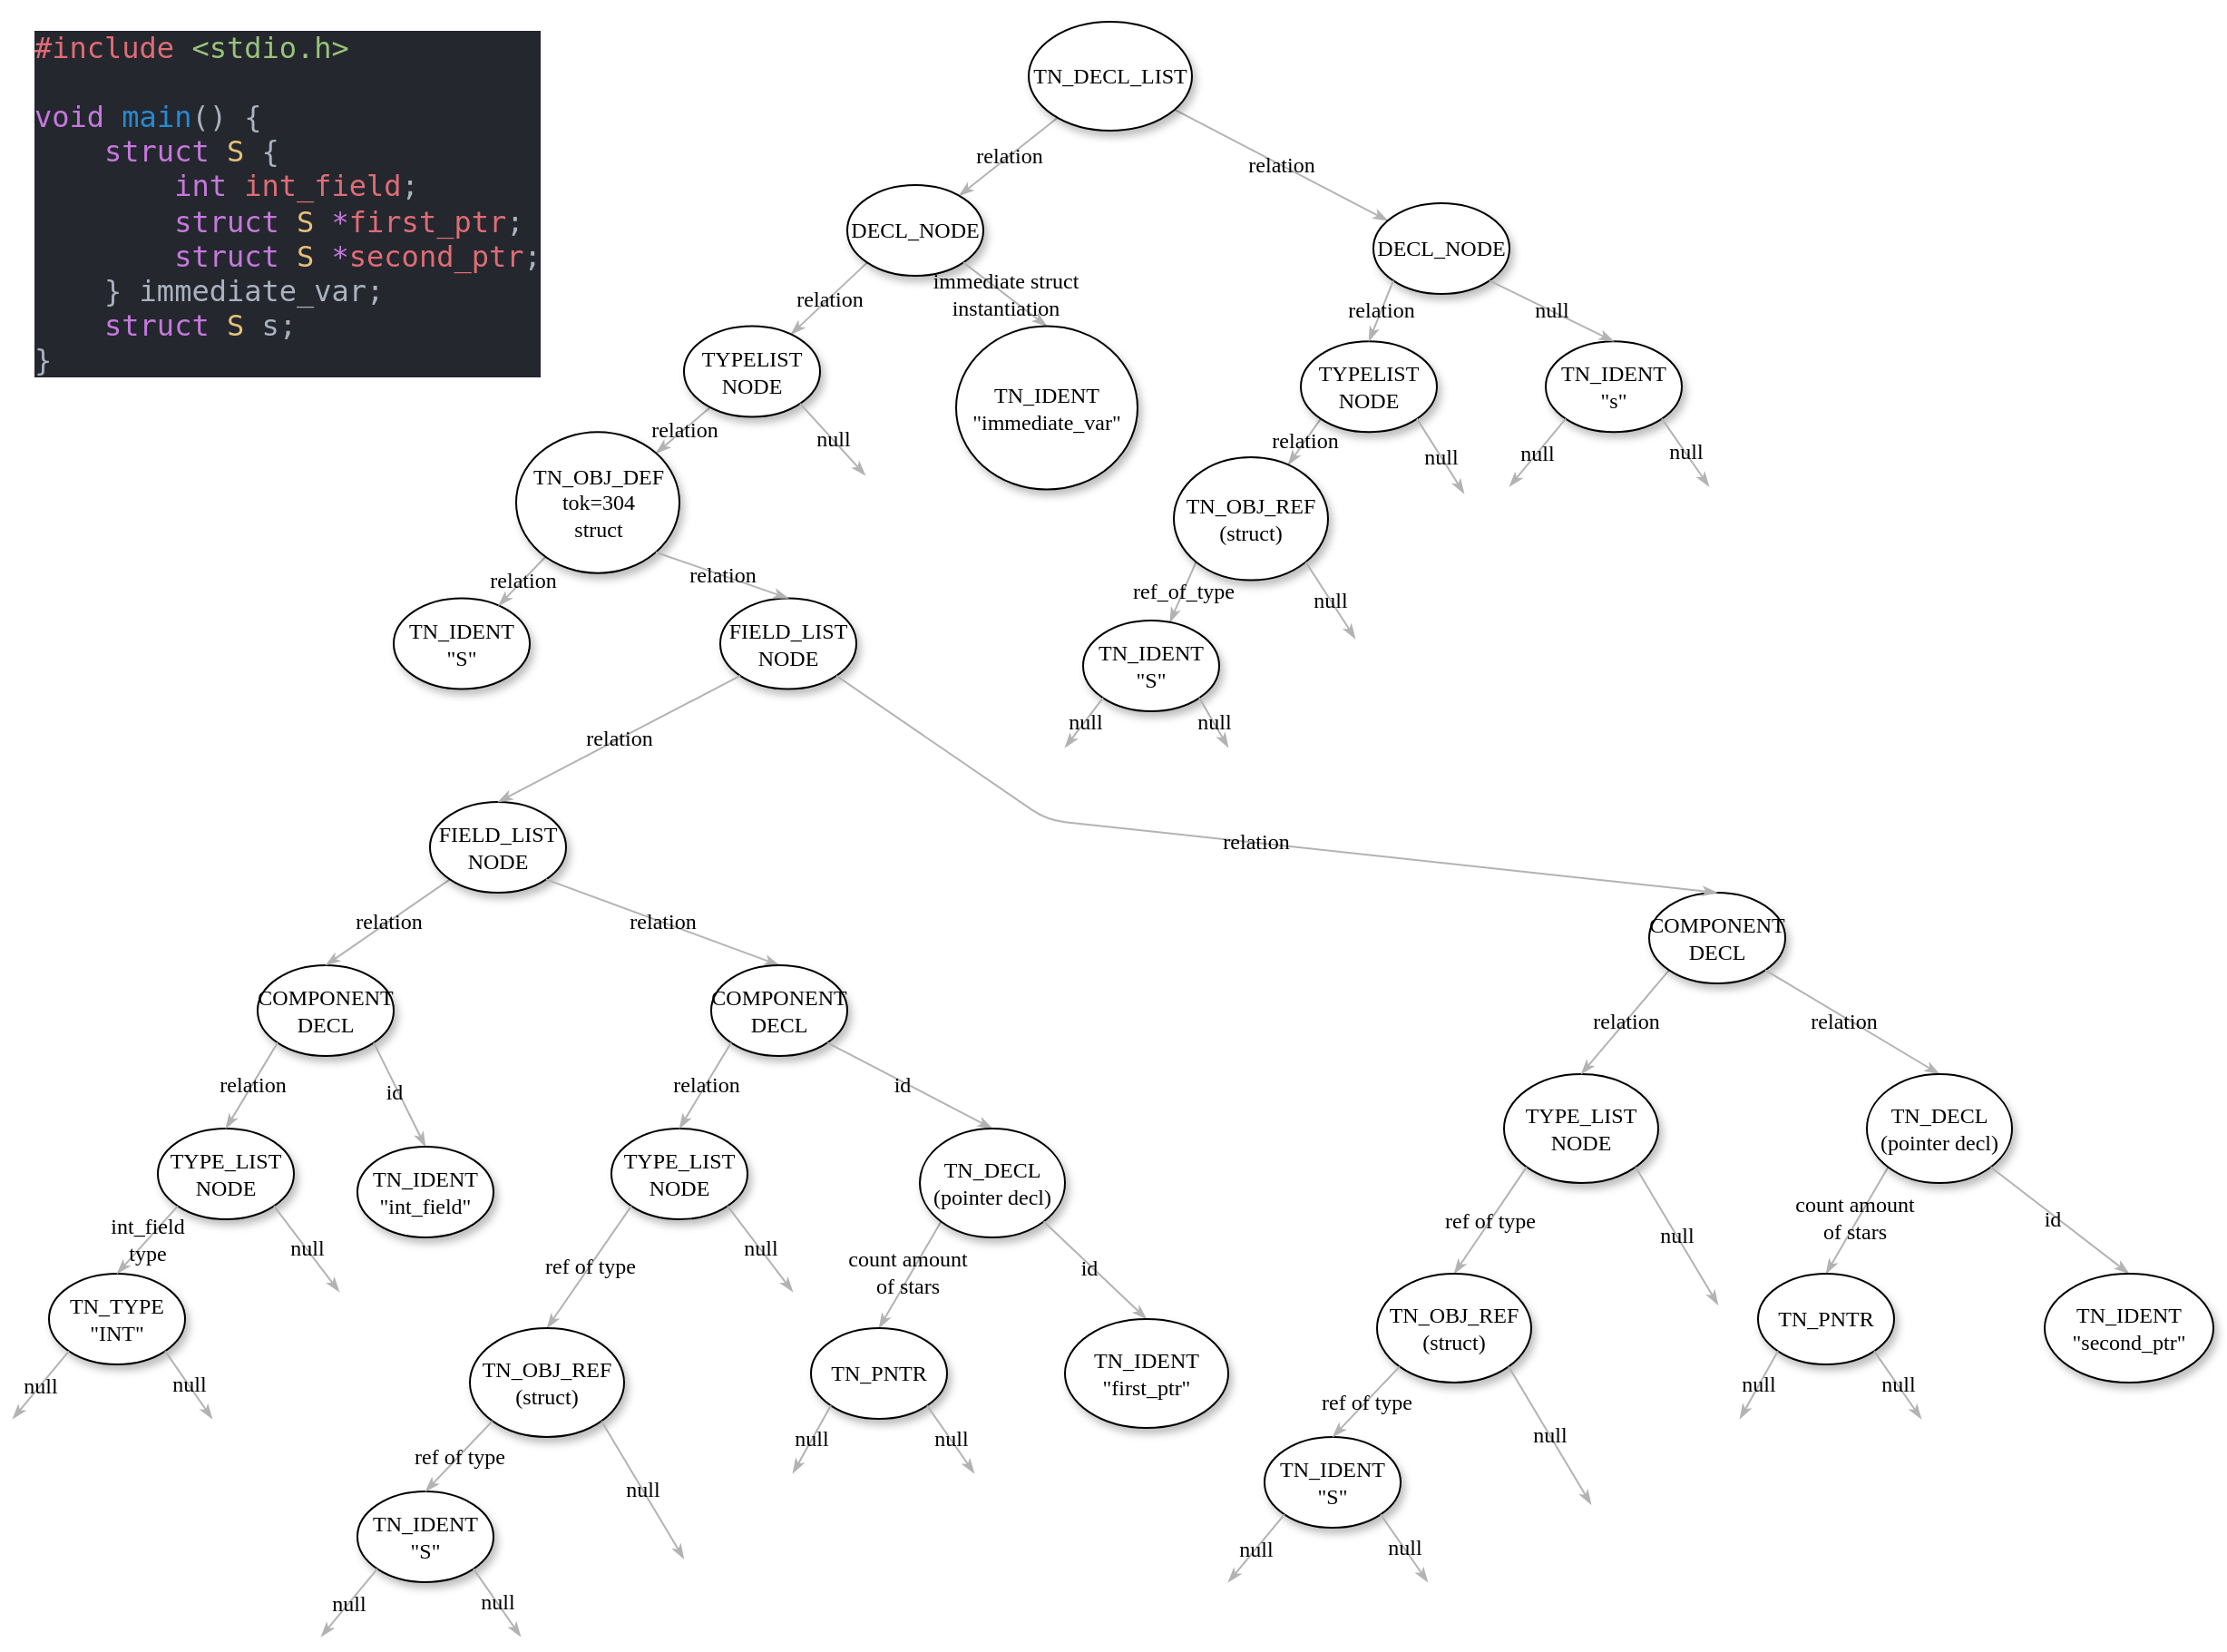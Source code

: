 <mxfile version="15.9.1" type="github"><diagram name="Page-1" id="42789a77-a242-8287-6e28-9cd8cfd52e62"><mxGraphModel dx="1422" dy="882" grid="1" gridSize="10" guides="1" tooltips="1" connect="1" arrows="1" fold="1" page="1" pageScale="1" pageWidth="1100" pageHeight="850" background="none" math="0" shadow="0"><root><mxCell id="0"/><mxCell id="1" parent="0"/><mxCell id="1ea317790d2ca983-13" value="relation" style="edgeStyle=none;rounded=1;html=1;labelBackgroundColor=none;startArrow=none;startFill=0;startSize=5;endArrow=classicThin;endFill=1;endSize=5;jettySize=auto;orthogonalLoop=1;strokeColor=#B3B3B3;strokeWidth=1;fontFamily=Verdana;fontSize=12" parent="1" source="1ea317790d2ca983-1" target="1ea317790d2ca983-9" edge="1"><mxGeometry relative="1" as="geometry"/></mxCell><mxCell id="1ea317790d2ca983-14" value="relation" style="edgeStyle=none;rounded=1;html=1;labelBackgroundColor=none;startArrow=none;startFill=0;startSize=5;endArrow=classicThin;endFill=1;endSize=5;jettySize=auto;orthogonalLoop=1;strokeColor=#B3B3B3;strokeWidth=1;fontFamily=Verdana;fontSize=12" parent="1" source="1ea317790d2ca983-1" target="1ea317790d2ca983-3" edge="1"><mxGeometry relative="1" as="geometry"/></mxCell><mxCell id="1ea317790d2ca983-1" value="TN_DECL_LIST" style="ellipse;whiteSpace=wrap;html=1;rounded=0;shadow=1;comic=0;labelBackgroundColor=none;strokeWidth=1;fontFamily=Verdana;fontSize=12;align=center;" parent="1" vertex="1"><mxGeometry x="590" y="30" width="90" height="60" as="geometry"/></mxCell><mxCell id="1ea317790d2ca983-15" value="relation" style="edgeStyle=none;rounded=1;html=1;labelBackgroundColor=none;startArrow=none;startFill=0;startSize=5;endArrow=classicThin;endFill=1;endSize=5;jettySize=auto;orthogonalLoop=1;strokeColor=#B3B3B3;strokeWidth=1;fontFamily=Verdana;fontSize=12;exitX=0;exitY=1;exitDx=0;exitDy=0;" parent="1" source="-3r3nr13FpWHgQ3Wn0LS-40" target="1ea317790d2ca983-4" edge="1"><mxGeometry relative="1" as="geometry"/></mxCell><mxCell id="1ea317790d2ca983-3" value="&lt;span&gt;DECL_NODE&lt;/span&gt;" style="ellipse;whiteSpace=wrap;html=1;rounded=0;shadow=1;comic=0;labelBackgroundColor=none;strokeWidth=1;fontFamily=Verdana;fontSize=12;align=center;" parent="1" vertex="1"><mxGeometry x="780" y="130" width="75" height="50" as="geometry"/></mxCell><mxCell id="1ea317790d2ca983-16" value="ref_of_type" style="edgeStyle=none;rounded=1;html=1;labelBackgroundColor=none;startArrow=none;startFill=0;startSize=5;endArrow=classicThin;endFill=1;endSize=5;jettySize=auto;orthogonalLoop=1;strokeColor=#B3B3B3;strokeWidth=1;fontFamily=Verdana;fontSize=12;exitX=0;exitY=1;exitDx=0;exitDy=0;" parent="1" source="1ea317790d2ca983-4" target="1ea317790d2ca983-5" edge="1"><mxGeometry relative="1" as="geometry"/></mxCell><mxCell id="1ea317790d2ca983-4" value="&lt;span&gt;TN_OBJ_REF&lt;br&gt;(struct)&lt;br&gt;&lt;/span&gt;" style="ellipse;whiteSpace=wrap;html=1;rounded=0;shadow=1;comic=0;labelBackgroundColor=none;strokeWidth=1;fontFamily=Verdana;fontSize=12;align=center;" parent="1" vertex="1"><mxGeometry x="670" y="270" width="85" height="67.77" as="geometry"/></mxCell><mxCell id="1ea317790d2ca983-5" value="TN_IDENT&lt;br&gt;&quot;S&quot;" style="ellipse;whiteSpace=wrap;html=1;rounded=0;shadow=1;comic=0;labelBackgroundColor=none;strokeWidth=1;fontFamily=Verdana;fontSize=12;align=center;" parent="1" vertex="1"><mxGeometry x="620" y="360" width="75" height="50" as="geometry"/></mxCell><mxCell id="1ea317790d2ca983-8" value="TN_IDENT&lt;br&gt;&quot;S&quot;" style="ellipse;whiteSpace=wrap;html=1;rounded=0;shadow=1;comic=0;labelBackgroundColor=none;strokeWidth=1;fontFamily=Verdana;fontSize=12;align=center;" parent="1" vertex="1"><mxGeometry x="240" y="347.77" width="75" height="50" as="geometry"/></mxCell><mxCell id="1ea317790d2ca983-19" value="relation" style="edgeStyle=none;rounded=1;html=1;labelBackgroundColor=none;startArrow=none;startFill=0;startSize=5;endArrow=classicThin;endFill=1;endSize=5;jettySize=auto;orthogonalLoop=1;strokeColor=#B3B3B3;strokeWidth=1;fontFamily=Verdana;fontSize=12;exitX=0;exitY=1;exitDx=0;exitDy=0;" parent="1" source="1ea317790d2ca983-9" target="1ea317790d2ca983-10" edge="1"><mxGeometry relative="1" as="geometry"><mxPoint x="510.329" y="170.0" as="sourcePoint"/></mxGeometry></mxCell><mxCell id="1ea317790d2ca983-9" value="DECL_NODE" style="ellipse;whiteSpace=wrap;html=1;rounded=0;shadow=1;comic=0;labelBackgroundColor=none;strokeWidth=1;fontFamily=Verdana;fontSize=12;align=center;" parent="1" vertex="1"><mxGeometry x="490" y="120" width="75" height="50" as="geometry"/></mxCell><mxCell id="1ea317790d2ca983-20" value="relation" style="edgeStyle=none;rounded=1;html=1;labelBackgroundColor=none;startArrow=none;startFill=0;startSize=5;endArrow=classicThin;endFill=1;endSize=5;jettySize=auto;orthogonalLoop=1;strokeColor=#B3B3B3;strokeWidth=1;fontFamily=Verdana;fontSize=12" parent="1" source="1ea317790d2ca983-10" target="1ea317790d2ca983-11" edge="1"><mxGeometry relative="1" as="geometry"/></mxCell><mxCell id="1ea317790d2ca983-10" value="&lt;span&gt;TYPELIST NODE&lt;/span&gt;" style="ellipse;whiteSpace=wrap;html=1;rounded=0;shadow=1;comic=0;labelBackgroundColor=none;strokeWidth=1;fontFamily=Verdana;fontSize=12;align=center;" parent="1" vertex="1"><mxGeometry x="400" y="197.77" width="75" height="50" as="geometry"/></mxCell><mxCell id="1ea317790d2ca983-18" value="relation" style="edgeStyle=none;rounded=1;html=1;labelBackgroundColor=none;startArrow=none;startFill=0;startSize=5;endArrow=classicThin;endFill=1;endSize=5;jettySize=auto;orthogonalLoop=1;strokeColor=#B3B3B3;strokeWidth=1;fontFamily=Verdana;fontSize=12" parent="1" source="1ea317790d2ca983-11" target="1ea317790d2ca983-8" edge="1"><mxGeometry relative="1" as="geometry"/></mxCell><mxCell id="1ea317790d2ca983-11" value="&lt;span&gt;TN_OBJ_DEF&lt;br&gt;tok=304&lt;br&gt;struct&lt;br&gt;&lt;/span&gt;" style="ellipse;whiteSpace=wrap;html=1;rounded=0;shadow=1;comic=0;labelBackgroundColor=none;strokeWidth=1;fontFamily=Verdana;fontSize=12;align=center;" parent="1" vertex="1"><mxGeometry x="307.5" y="256.12" width="90" height="77.77" as="geometry"/></mxCell><mxCell id="-3r3nr13FpWHgQ3Wn0LS-1" value="&lt;span&gt;FIELD_LIST NODE&lt;/span&gt;" style="ellipse;whiteSpace=wrap;html=1;rounded=0;shadow=1;comic=0;labelBackgroundColor=none;strokeWidth=1;fontFamily=Verdana;fontSize=12;align=center;" parent="1" vertex="1"><mxGeometry x="420" y="347.77" width="75" height="50" as="geometry"/></mxCell><mxCell id="-3r3nr13FpWHgQ3Wn0LS-2" value="relation" style="edgeStyle=none;rounded=1;html=1;labelBackgroundColor=none;startArrow=none;startFill=0;startSize=5;endArrow=classicThin;endFill=1;endSize=5;jettySize=auto;orthogonalLoop=1;strokeColor=#B3B3B3;strokeWidth=1;fontFamily=Verdana;fontSize=12;exitX=1;exitY=1;exitDx=0;exitDy=0;entryX=0.5;entryY=0;entryDx=0;entryDy=0;" parent="1" source="1ea317790d2ca983-11" target="-3r3nr13FpWHgQ3Wn0LS-1" edge="1"><mxGeometry relative="1" as="geometry"><mxPoint x="342.462" y="323.901" as="sourcePoint"/><mxPoint x="307.375" y="361.57" as="targetPoint"/></mxGeometry></mxCell><mxCell id="-3r3nr13FpWHgQ3Wn0LS-3" value="&lt;span&gt;COMPONENT&lt;br&gt;DECL&lt;br&gt;&lt;/span&gt;" style="ellipse;whiteSpace=wrap;html=1;rounded=0;shadow=1;comic=0;labelBackgroundColor=none;strokeWidth=1;fontFamily=Verdana;fontSize=12;align=center;" parent="1" vertex="1"><mxGeometry x="165" y="550" width="75" height="50" as="geometry"/></mxCell><mxCell id="-3r3nr13FpWHgQ3Wn0LS-4" value="relation" style="edgeStyle=none;rounded=1;html=1;labelBackgroundColor=none;startArrow=none;startFill=0;startSize=5;endArrow=classicThin;endFill=1;endSize=5;jettySize=auto;orthogonalLoop=1;strokeColor=#B3B3B3;strokeWidth=1;fontFamily=Verdana;fontSize=12;entryX=0.5;entryY=0;entryDx=0;entryDy=0;exitX=0;exitY=1;exitDx=0;exitDy=0;" parent="1" source="jCgpsCBl-XLIxU8seADN-1" target="-3r3nr13FpWHgQ3Wn0LS-3" edge="1"><mxGeometry relative="1" as="geometry"><mxPoint x="250" y="520" as="sourcePoint"/><mxPoint x="320" y="470" as="targetPoint"/></mxGeometry></mxCell><mxCell id="-3r3nr13FpWHgQ3Wn0LS-5" value="&lt;span&gt;TYPE_LIST NODE&lt;/span&gt;" style="ellipse;whiteSpace=wrap;html=1;rounded=0;shadow=1;comic=0;labelBackgroundColor=none;strokeWidth=1;fontFamily=Verdana;fontSize=12;align=center;" parent="1" vertex="1"><mxGeometry x="110" y="640" width="75" height="50" as="geometry"/></mxCell><mxCell id="-3r3nr13FpWHgQ3Wn0LS-6" value="relation" style="edgeStyle=none;rounded=1;html=1;labelBackgroundColor=none;startArrow=none;startFill=0;startSize=5;endArrow=classicThin;endFill=1;endSize=5;jettySize=auto;orthogonalLoop=1;strokeColor=#B3B3B3;strokeWidth=1;fontFamily=Verdana;fontSize=12;exitX=0;exitY=1;exitDx=0;exitDy=0;entryX=0.5;entryY=0;entryDx=0;entryDy=0;" parent="1" source="-3r3nr13FpWHgQ3Wn0LS-3" target="-3r3nr13FpWHgQ3Wn0LS-5" edge="1"><mxGeometry relative="1" as="geometry"><mxPoint x="308.838" y="649.996" as="sourcePoint"/><mxPoint x="237.375" y="701.0" as="targetPoint"/></mxGeometry></mxCell><mxCell id="-3r3nr13FpWHgQ3Wn0LS-9" value="&lt;span&gt;TN_TYPE&lt;br&gt;&quot;INT&quot;&lt;br&gt;&lt;/span&gt;" style="ellipse;whiteSpace=wrap;html=1;rounded=0;shadow=1;comic=0;labelBackgroundColor=none;strokeWidth=1;fontFamily=Verdana;fontSize=12;align=center;" parent="1" vertex="1"><mxGeometry x="50" y="720" width="75" height="50" as="geometry"/></mxCell><mxCell id="-3r3nr13FpWHgQ3Wn0LS-10" value="int_field&lt;br&gt;type" style="edgeStyle=none;rounded=1;html=1;labelBackgroundColor=none;startArrow=none;startFill=0;startSize=5;endArrow=classicThin;endFill=1;endSize=5;jettySize=auto;orthogonalLoop=1;strokeColor=#B3B3B3;strokeWidth=1;fontFamily=Verdana;fontSize=12;exitX=0;exitY=1;exitDx=0;exitDy=0;entryX=0.5;entryY=0;entryDx=0;entryDy=0;" parent="1" source="-3r3nr13FpWHgQ3Wn0LS-5" target="-3r3nr13FpWHgQ3Wn0LS-9" edge="1"><mxGeometry relative="1" as="geometry"><mxPoint x="61.162" y="762.796" as="sourcePoint"/><mxPoint x="232.375" y="851.0" as="targetPoint"/></mxGeometry></mxCell><mxCell id="-3r3nr13FpWHgQ3Wn0LS-12" value="null" style="edgeStyle=none;rounded=1;html=1;labelBackgroundColor=none;startArrow=none;startFill=0;startSize=5;endArrow=classicThin;endFill=1;endSize=5;jettySize=auto;orthogonalLoop=1;strokeColor=#B3B3B3;strokeWidth=1;fontFamily=Verdana;fontSize=12;exitX=0;exitY=1;exitDx=0;exitDy=0;" parent="1" source="-3r3nr13FpWHgQ3Wn0LS-9" edge="1"><mxGeometry relative="1" as="geometry"><mxPoint x="113.838" y="762.796" as="sourcePoint"/><mxPoint x="30" y="800" as="targetPoint"/></mxGeometry></mxCell><mxCell id="-3r3nr13FpWHgQ3Wn0LS-13" value="null" style="edgeStyle=none;rounded=1;html=1;labelBackgroundColor=none;startArrow=none;startFill=0;startSize=5;endArrow=classicThin;endFill=1;endSize=5;jettySize=auto;orthogonalLoop=1;strokeColor=#B3B3B3;strokeWidth=1;fontFamily=Verdana;fontSize=12;exitX=1;exitY=1;exitDx=0;exitDy=0;" parent="1" source="-3r3nr13FpWHgQ3Wn0LS-9" edge="1"><mxGeometry relative="1" as="geometry"><mxPoint x="123.838" y="772.796" as="sourcePoint"/><mxPoint x="140" y="800" as="targetPoint"/></mxGeometry></mxCell><mxCell id="-3r3nr13FpWHgQ3Wn0LS-14" value="null" style="edgeStyle=none;rounded=1;html=1;labelBackgroundColor=none;startArrow=none;startFill=0;startSize=5;endArrow=classicThin;endFill=1;endSize=5;jettySize=auto;orthogonalLoop=1;strokeColor=#B3B3B3;strokeWidth=1;fontFamily=Verdana;fontSize=12;exitX=1;exitY=1;exitDx=0;exitDy=0;" parent="1" source="-3r3nr13FpWHgQ3Wn0LS-5" edge="1"><mxGeometry relative="1" as="geometry"><mxPoint x="123.838" y="762.796" as="sourcePoint"/><mxPoint x="210" y="730" as="targetPoint"/></mxGeometry></mxCell><mxCell id="-3r3nr13FpWHgQ3Wn0LS-15" value="id" style="edgeStyle=none;rounded=1;html=1;labelBackgroundColor=none;startArrow=none;startFill=0;startSize=5;endArrow=classicThin;endFill=1;endSize=5;jettySize=auto;orthogonalLoop=1;strokeColor=#B3B3B3;strokeWidth=1;fontFamily=Verdana;fontSize=12;exitX=1;exitY=1;exitDx=0;exitDy=0;entryX=0.5;entryY=0;entryDx=0;entryDy=0;" parent="1" source="-3r3nr13FpWHgQ3Wn0LS-3" target="-3r3nr13FpWHgQ3Wn0LS-16" edge="1"><mxGeometry x="-0.083" y="-2" relative="1" as="geometry"><mxPoint x="183.838" y="692.796" as="sourcePoint"/><mxPoint x="310" y="630" as="targetPoint"/><mxPoint as="offset"/></mxGeometry></mxCell><mxCell id="-3r3nr13FpWHgQ3Wn0LS-16" value="TN_IDENT&lt;br&gt;&quot;int_field&quot;" style="ellipse;whiteSpace=wrap;html=1;rounded=0;shadow=1;comic=0;labelBackgroundColor=none;strokeWidth=1;fontFamily=Verdana;fontSize=12;align=center;" parent="1" vertex="1"><mxGeometry x="220" y="650" width="75" height="50" as="geometry"/></mxCell><mxCell id="-3r3nr13FpWHgQ3Wn0LS-17" value="&lt;span&gt;TYPE_LIST&lt;br&gt;NODE&lt;br&gt;&lt;/span&gt;" style="ellipse;whiteSpace=wrap;html=1;rounded=0;shadow=1;comic=0;labelBackgroundColor=none;strokeWidth=1;fontFamily=Verdana;fontSize=12;align=center;" parent="1" vertex="1"><mxGeometry x="852" y="610" width="85" height="60" as="geometry"/></mxCell><mxCell id="-3r3nr13FpWHgQ3Wn0LS-18" value="relation" style="edgeStyle=none;rounded=1;html=1;labelBackgroundColor=none;startArrow=none;startFill=0;startSize=5;endArrow=classicThin;endFill=1;endSize=5;jettySize=auto;orthogonalLoop=1;strokeColor=#B3B3B3;strokeWidth=1;fontFamily=Verdana;fontSize=12;exitX=0;exitY=1;exitDx=0;exitDy=0;entryX=0.5;entryY=0;entryDx=0;entryDy=0;" parent="1" source="-3r3nr13FpWHgQ3Wn0LS-26" target="-3r3nr13FpWHgQ3Wn0LS-17" edge="1"><mxGeometry relative="1" as="geometry"><mxPoint x="936.162" y="599.996" as="sourcePoint"/><mxPoint x="997.375" y="708.2" as="targetPoint"/></mxGeometry></mxCell><mxCell id="-3r3nr13FpWHgQ3Wn0LS-20" value="ref of type" style="edgeStyle=none;rounded=1;html=1;labelBackgroundColor=none;startArrow=none;startFill=0;startSize=5;endArrow=classicThin;endFill=1;endSize=5;jettySize=auto;orthogonalLoop=1;strokeColor=#B3B3B3;strokeWidth=1;fontFamily=Verdana;fontSize=12;exitX=0;exitY=1;exitDx=0;exitDy=0;entryX=0.5;entryY=0;entryDx=0;entryDy=0;" parent="1" source="-3r3nr13FpWHgQ3Wn0LS-17" target="jCgpsCBl-XLIxU8seADN-43" edge="1"><mxGeometry relative="1" as="geometry"><mxPoint x="821.162" y="769.996" as="sourcePoint"/><mxPoint x="847.5" y="727.2" as="targetPoint"/></mxGeometry></mxCell><mxCell id="-3r3nr13FpWHgQ3Wn0LS-23" value="null" style="edgeStyle=none;rounded=1;html=1;labelBackgroundColor=none;startArrow=none;startFill=0;startSize=5;endArrow=classicThin;endFill=1;endSize=5;jettySize=auto;orthogonalLoop=1;strokeColor=#B3B3B3;strokeWidth=1;fontFamily=Verdana;fontSize=12;exitX=1;exitY=1;exitDx=0;exitDy=0;" parent="1" source="-3r3nr13FpWHgQ3Wn0LS-17" edge="1"><mxGeometry relative="1" as="geometry"><mxPoint x="883.838" y="769.996" as="sourcePoint"/><mxPoint x="970" y="737.2" as="targetPoint"/></mxGeometry></mxCell><mxCell id="-3r3nr13FpWHgQ3Wn0LS-24" value="count amount &lt;br&gt;of stars" style="edgeStyle=none;rounded=1;html=1;labelBackgroundColor=none;startArrow=none;startFill=0;startSize=5;endArrow=classicThin;endFill=1;endSize=5;jettySize=auto;orthogonalLoop=1;strokeColor=#B3B3B3;strokeWidth=1;fontFamily=Verdana;fontSize=12;exitX=0;exitY=1;exitDx=0;exitDy=0;entryX=0.5;entryY=0;entryDx=0;entryDy=0;" parent="1" source="-3r3nr13FpWHgQ3Wn0LS-29" target="-3r3nr13FpWHgQ3Wn0LS-25" edge="1"><mxGeometry x="-0.025" y="-2" relative="1" as="geometry"><mxPoint x="1160.838" y="698.596" as="sourcePoint"/><mxPoint x="1242" y="735.8" as="targetPoint"/><mxPoint as="offset"/></mxGeometry></mxCell><mxCell id="-3r3nr13FpWHgQ3Wn0LS-25" value="TN_PNTR" style="ellipse;whiteSpace=wrap;html=1;rounded=0;shadow=1;comic=0;labelBackgroundColor=none;strokeWidth=1;fontFamily=Verdana;fontSize=12;align=center;" parent="1" vertex="1"><mxGeometry x="992" y="720" width="75" height="50" as="geometry"/></mxCell><mxCell id="-3r3nr13FpWHgQ3Wn0LS-26" value="&lt;span&gt;COMPONENT&lt;br&gt;DECL&lt;br&gt;&lt;/span&gt;" style="ellipse;whiteSpace=wrap;html=1;rounded=0;shadow=1;comic=0;labelBackgroundColor=none;strokeWidth=1;fontFamily=Verdana;fontSize=12;align=center;" parent="1" vertex="1"><mxGeometry x="932" y="510" width="75" height="50" as="geometry"/></mxCell><mxCell id="-3r3nr13FpWHgQ3Wn0LS-27" value="relation" style="edgeStyle=none;rounded=1;html=1;labelBackgroundColor=none;startArrow=none;startFill=0;startSize=5;endArrow=classicThin;endFill=1;endSize=5;jettySize=auto;orthogonalLoop=1;strokeColor=#B3B3B3;strokeWidth=1;fontFamily=Verdana;fontSize=12;exitX=1;exitY=1;exitDx=0;exitDy=0;entryX=0.5;entryY=0;entryDx=0;entryDy=0;" parent="1" source="-3r3nr13FpWHgQ3Wn0LS-1" target="-3r3nr13FpWHgQ3Wn0LS-26" edge="1"><mxGeometry relative="1" as="geometry"><mxPoint x="391.162" y="400.566" as="sourcePoint"/><mxPoint x="362.5" y="450" as="targetPoint"/><Array as="points"><mxPoint x="600" y="470"/></Array></mxGeometry></mxCell><mxCell id="-3r3nr13FpWHgQ3Wn0LS-28" value="relation" style="edgeStyle=none;rounded=1;html=1;labelBackgroundColor=none;startArrow=none;startFill=0;startSize=5;endArrow=classicThin;endFill=1;endSize=5;jettySize=auto;orthogonalLoop=1;strokeColor=#B3B3B3;strokeWidth=1;fontFamily=Verdana;fontSize=12;exitX=1;exitY=1;exitDx=0;exitDy=0;entryX=0.5;entryY=0;entryDx=0;entryDy=0;" parent="1" source="-3r3nr13FpWHgQ3Wn0LS-26" target="-3r3nr13FpWHgQ3Wn0LS-29" edge="1"><mxGeometry x="-0.083" y="-2" relative="1" as="geometry"><mxPoint x="1050.838" y="571.396" as="sourcePoint"/><mxPoint x="1132" y="608.6" as="targetPoint"/><mxPoint as="offset"/></mxGeometry></mxCell><mxCell id="-3r3nr13FpWHgQ3Wn0LS-29" value="TN_DECL&lt;br&gt;(pointer decl)" style="ellipse;whiteSpace=wrap;html=1;rounded=0;shadow=1;comic=0;labelBackgroundColor=none;strokeWidth=1;fontFamily=Verdana;fontSize=12;align=center;" parent="1" vertex="1"><mxGeometry x="1052" y="610" width="80" height="60" as="geometry"/></mxCell><mxCell id="-3r3nr13FpWHgQ3Wn0LS-30" value="null" style="edgeStyle=none;rounded=1;html=1;labelBackgroundColor=none;startArrow=none;startFill=0;startSize=5;endArrow=classicThin;endFill=1;endSize=5;jettySize=auto;orthogonalLoop=1;strokeColor=#B3B3B3;strokeWidth=1;fontFamily=Verdana;fontSize=12;exitX=0;exitY=1;exitDx=0;exitDy=0;" parent="1" source="-3r3nr13FpWHgQ3Wn0LS-25" edge="1"><mxGeometry relative="1" as="geometry"><mxPoint x="1038.162" y="819.996" as="sourcePoint"/><mxPoint x="982" y="800" as="targetPoint"/></mxGeometry></mxCell><mxCell id="-3r3nr13FpWHgQ3Wn0LS-31" value="null" style="edgeStyle=none;rounded=1;html=1;labelBackgroundColor=none;startArrow=none;startFill=0;startSize=5;endArrow=classicThin;endFill=1;endSize=5;jettySize=auto;orthogonalLoop=1;strokeColor=#B3B3B3;strokeWidth=1;fontFamily=Verdana;fontSize=12;exitX=1;exitY=1;exitDx=0;exitDy=0;" parent="1" source="-3r3nr13FpWHgQ3Wn0LS-25" edge="1"><mxGeometry relative="1" as="geometry"><mxPoint x="1090.838" y="819.996" as="sourcePoint"/><mxPoint x="1082" y="800" as="targetPoint"/></mxGeometry></mxCell><mxCell id="-3r3nr13FpWHgQ3Wn0LS-33" value="id" style="edgeStyle=none;rounded=1;html=1;labelBackgroundColor=none;startArrow=none;startFill=0;startSize=5;endArrow=classicThin;endFill=1;endSize=5;jettySize=auto;orthogonalLoop=1;strokeColor=#B3B3B3;strokeWidth=1;fontFamily=Verdana;fontSize=12;exitX=1;exitY=1;exitDx=0;exitDy=0;entryX=0.5;entryY=0;entryDx=0;entryDy=0;" parent="1" source="-3r3nr13FpWHgQ3Wn0LS-29" target="-3r3nr13FpWHgQ3Wn0LS-34" edge="1"><mxGeometry x="-0.083" y="-2" relative="1" as="geometry"><mxPoint x="1420.838" y="641.396" as="sourcePoint"/><mxPoint x="1502" y="678.6" as="targetPoint"/><mxPoint as="offset"/></mxGeometry></mxCell><mxCell id="-3r3nr13FpWHgQ3Wn0LS-34" value="TN_IDENT&lt;br&gt;&quot;second_ptr&quot;" style="ellipse;whiteSpace=wrap;html=1;rounded=0;shadow=1;comic=0;labelBackgroundColor=none;strokeWidth=1;fontFamily=Verdana;fontSize=12;align=center;" parent="1" vertex="1"><mxGeometry x="1150" y="720" width="93" height="60" as="geometry"/></mxCell><mxCell id="-3r3nr13FpWHgQ3Wn0LS-36" value="null" style="edgeStyle=none;rounded=1;html=1;labelBackgroundColor=none;startArrow=none;startFill=0;startSize=5;endArrow=classicThin;endFill=1;endSize=5;jettySize=auto;orthogonalLoop=1;strokeColor=#B3B3B3;strokeWidth=1;fontFamily=Verdana;fontSize=12;exitX=1;exitY=1;exitDx=0;exitDy=0;" parent="1" source="1ea317790d2ca983-10" edge="1"><mxGeometry relative="1" as="geometry"><mxPoint x="570" y="290" as="sourcePoint"/><mxPoint x="500" y="280" as="targetPoint"/></mxGeometry></mxCell><mxCell id="-3r3nr13FpWHgQ3Wn0LS-37" value="immediate struct&lt;br&gt;instantiation" style="edgeStyle=none;rounded=1;html=1;labelBackgroundColor=none;startArrow=none;startFill=0;startSize=5;endArrow=classicThin;endFill=1;endSize=5;jettySize=auto;orthogonalLoop=1;strokeColor=#B3B3B3;strokeWidth=1;fontFamily=Verdana;fontSize=12;exitX=1;exitY=1;exitDx=0;exitDy=0;entryX=0.5;entryY=0;entryDx=0;entryDy=0;" parent="1" source="1ea317790d2ca983-9" target="-3r3nr13FpWHgQ3Wn0LS-38" edge="1"><mxGeometry relative="1" as="geometry"><mxPoint x="473.838" y="250.566" as="sourcePoint"/><mxPoint x="590" y="210" as="targetPoint"/></mxGeometry></mxCell><mxCell id="-3r3nr13FpWHgQ3Wn0LS-38" value="&lt;span&gt;TN_IDENT&lt;br&gt;&quot;immediate_var&quot;&lt;br&gt;&lt;/span&gt;" style="ellipse;whiteSpace=wrap;html=1;rounded=0;shadow=1;comic=0;labelBackgroundColor=none;strokeWidth=1;fontFamily=Verdana;fontSize=12;align=center;" parent="1" vertex="1"><mxGeometry x="550" y="197.77" width="100" height="90" as="geometry"/></mxCell><mxCell id="-3r3nr13FpWHgQ3Wn0LS-40" value="&lt;span&gt;TYPELIST NODE&lt;/span&gt;" style="ellipse;whiteSpace=wrap;html=1;rounded=0;shadow=1;comic=0;labelBackgroundColor=none;strokeWidth=1;fontFamily=Verdana;fontSize=12;align=center;" parent="1" vertex="1"><mxGeometry x="740" y="206.12" width="75" height="50" as="geometry"/></mxCell><mxCell id="-3r3nr13FpWHgQ3Wn0LS-44" value="relation" style="edgeStyle=none;rounded=1;html=1;labelBackgroundColor=none;startArrow=none;startFill=0;startSize=5;endArrow=classicThin;endFill=1;endSize=5;jettySize=auto;orthogonalLoop=1;strokeColor=#B3B3B3;strokeWidth=1;fontFamily=Verdana;fontSize=12;exitX=0;exitY=1;exitDx=0;exitDy=0;entryX=0.5;entryY=0;entryDx=0;entryDy=0;" parent="1" source="1ea317790d2ca983-3" target="-3r3nr13FpWHgQ3Wn0LS-40" edge="1"><mxGeometry relative="1" as="geometry"><mxPoint x="837.747" y="189.049" as="sourcePoint"/><mxPoint x="877.198" y="280.962" as="targetPoint"/></mxGeometry></mxCell><mxCell id="-3r3nr13FpWHgQ3Wn0LS-47" value="null" style="edgeStyle=none;rounded=1;html=1;labelBackgroundColor=none;startArrow=none;startFill=0;startSize=5;endArrow=classicThin;endFill=1;endSize=5;jettySize=auto;orthogonalLoop=1;strokeColor=#B3B3B3;strokeWidth=1;fontFamily=Verdana;fontSize=12;exitX=0;exitY=1;exitDx=0;exitDy=0;" parent="1" source="1ea317790d2ca983-5" edge="1"><mxGeometry relative="1" as="geometry"><mxPoint x="921.162" y="402.796" as="sourcePoint"/><mxPoint x="610" y="430" as="targetPoint"/></mxGeometry></mxCell><mxCell id="-3r3nr13FpWHgQ3Wn0LS-48" value="null" style="edgeStyle=none;rounded=1;html=1;labelBackgroundColor=none;startArrow=none;startFill=0;startSize=5;endArrow=classicThin;endFill=1;endSize=5;jettySize=auto;orthogonalLoop=1;strokeColor=#B3B3B3;strokeWidth=1;fontFamily=Verdana;fontSize=12;exitX=1;exitY=1;exitDx=0;exitDy=0;" parent="1" source="1ea317790d2ca983-5" edge="1"><mxGeometry relative="1" as="geometry"><mxPoint x="973.838" y="402.796" as="sourcePoint"/><mxPoint x="700" y="430" as="targetPoint"/></mxGeometry></mxCell><mxCell id="-3r3nr13FpWHgQ3Wn0LS-51" value="null" style="edgeStyle=none;rounded=1;html=1;labelBackgroundColor=none;startArrow=none;startFill=0;startSize=5;endArrow=classicThin;endFill=1;endSize=5;jettySize=auto;orthogonalLoop=1;strokeColor=#B3B3B3;strokeWidth=1;fontFamily=Verdana;fontSize=12;exitX=1;exitY=1;exitDx=0;exitDy=0;" parent="1" source="1ea317790d2ca983-4" edge="1"><mxGeometry relative="1" as="geometry"><mxPoint x="770.004" y="364.138" as="sourcePoint"/><mxPoint x="770" y="370" as="targetPoint"/></mxGeometry></mxCell><mxCell id="-3r3nr13FpWHgQ3Wn0LS-54" value="null" style="edgeStyle=none;rounded=1;html=1;labelBackgroundColor=none;startArrow=none;startFill=0;startSize=5;endArrow=classicThin;endFill=1;endSize=5;jettySize=auto;orthogonalLoop=1;strokeColor=#B3B3B3;strokeWidth=1;fontFamily=Verdana;fontSize=12;exitX=1;exitY=1;exitDx=0;exitDy=0;" parent="1" source="-3r3nr13FpWHgQ3Wn0LS-40" edge="1"><mxGeometry relative="1" as="geometry"><mxPoint x="752.771" y="337.669" as="sourcePoint"/><mxPoint x="830" y="290" as="targetPoint"/></mxGeometry></mxCell><mxCell id="-3r3nr13FpWHgQ3Wn0LS-55" value="&lt;span&gt;TN_IDENT&lt;br&gt;&quot;s&quot;&lt;br&gt;&lt;/span&gt;" style="ellipse;whiteSpace=wrap;html=1;rounded=0;shadow=1;comic=0;labelBackgroundColor=none;strokeWidth=1;fontFamily=Verdana;fontSize=12;align=center;" parent="1" vertex="1"><mxGeometry x="875" y="206.12" width="75" height="50" as="geometry"/></mxCell><mxCell id="-3r3nr13FpWHgQ3Wn0LS-56" value="null" style="edgeStyle=none;rounded=1;html=1;labelBackgroundColor=none;startArrow=none;startFill=0;startSize=5;endArrow=classicThin;endFill=1;endSize=5;jettySize=auto;orthogonalLoop=1;strokeColor=#B3B3B3;strokeWidth=1;fontFamily=Verdana;fontSize=12;exitX=0;exitY=1;exitDx=0;exitDy=0;" parent="1" source="-3r3nr13FpWHgQ3Wn0LS-55" edge="1"><mxGeometry relative="1" as="geometry"><mxPoint x="938.838" y="248.916" as="sourcePoint"/><mxPoint x="855" y="286.12" as="targetPoint"/></mxGeometry></mxCell><mxCell id="-3r3nr13FpWHgQ3Wn0LS-57" value="null" style="edgeStyle=none;rounded=1;html=1;labelBackgroundColor=none;startArrow=none;startFill=0;startSize=5;endArrow=classicThin;endFill=1;endSize=5;jettySize=auto;orthogonalLoop=1;strokeColor=#B3B3B3;strokeWidth=1;fontFamily=Verdana;fontSize=12;exitX=1;exitY=1;exitDx=0;exitDy=0;" parent="1" source="-3r3nr13FpWHgQ3Wn0LS-55" edge="1"><mxGeometry relative="1" as="geometry"><mxPoint x="948.838" y="258.916" as="sourcePoint"/><mxPoint x="965" y="286.12" as="targetPoint"/></mxGeometry></mxCell><mxCell id="-3r3nr13FpWHgQ3Wn0LS-58" value="null" style="edgeStyle=none;rounded=1;html=1;labelBackgroundColor=none;startArrow=none;startFill=0;startSize=5;endArrow=classicThin;endFill=1;endSize=5;jettySize=auto;orthogonalLoop=1;strokeColor=#B3B3B3;strokeWidth=1;fontFamily=Verdana;fontSize=12;exitX=1;exitY=1;exitDx=0;exitDy=0;entryX=0.5;entryY=0;entryDx=0;entryDy=0;" parent="1" source="1ea317790d2ca983-3" target="-3r3nr13FpWHgQ3Wn0LS-55" edge="1"><mxGeometry relative="1" as="geometry"><mxPoint x="813.838" y="258.916" as="sourcePoint"/><mxPoint x="840" y="300" as="targetPoint"/></mxGeometry></mxCell><mxCell id="-3r3nr13FpWHgQ3Wn0LS-59" value="&lt;pre style=&quot;background-color: #24272e ; color: #abb2bf ; font-family: &amp;#34;jetbrains mono&amp;#34; , monospace ; font-size: 12.0pt&quot;&gt;&lt;pre style=&quot;font-family: &amp;#34;jetbrains mono&amp;#34; , monospace ; font-size: 12pt&quot;&gt;&lt;br&gt;&lt;/pre&gt;&lt;/pre&gt;" style="text;html=1;resizable=0;autosize=1;align=center;verticalAlign=middle;points=[];fillColor=none;strokeColor=none;rounded=0;" parent="1" vertex="1"><mxGeometry x="135" y="85" width="20" height="50" as="geometry"/></mxCell><mxCell id="-3r3nr13FpWHgQ3Wn0LS-61" value="&lt;pre style=&quot;background-color: #24272e ; color: #abb2bf ; font-family: &amp;#34;jetbrains mono&amp;#34; , monospace ; font-size: 12.0pt&quot;&gt;&lt;pre style=&quot;font-family: &amp;#34;jetbrains mono&amp;#34; , monospace ; font-size: 12pt&quot;&gt;&lt;span style=&quot;color: #e06c75&quot;&gt;#include &lt;/span&gt;&lt;span style=&quot;color: #98c379&quot;&gt;&amp;lt;stdio.h&amp;gt;&lt;br&gt;&lt;/span&gt;&lt;span style=&quot;color: #98c379&quot;&gt;&lt;br&gt;&lt;/span&gt;&lt;span style=&quot;color: #c678dd&quot;&gt;void &lt;/span&gt;&lt;span style=&quot;color: #268bd2&quot;&gt;main&lt;/span&gt;() {&lt;br&gt;    &lt;span style=&quot;color: #c678dd&quot;&gt;struct &lt;/span&gt;&lt;span style=&quot;color: #e5c07b&quot;&gt;S &lt;/span&gt;{&lt;br&gt;        &lt;span style=&quot;color: #c678dd&quot;&gt;int &lt;/span&gt;&lt;span style=&quot;color: #e06c75&quot;&gt;int_field&lt;/span&gt;;&lt;br&gt;        &lt;span style=&quot;color: #c678dd&quot;&gt;struct &lt;/span&gt;&lt;span style=&quot;color: #e5c07b&quot;&gt;S &lt;/span&gt;&lt;span style=&quot;color: #c678dd&quot;&gt;*&lt;/span&gt;&lt;span style=&quot;color: #e06c75&quot;&gt;first_ptr&lt;/span&gt;;&lt;br&gt;        &lt;span style=&quot;color: #c678dd&quot;&gt;struct &lt;/span&gt;&lt;span style=&quot;color: #e5c07b&quot;&gt;S &lt;/span&gt;&lt;span style=&quot;color: #c678dd&quot;&gt;*&lt;/span&gt;&lt;span style=&quot;color: #e06c75&quot;&gt;second_ptr&lt;/span&gt;;&lt;br&gt;    } immediate_var;&lt;br&gt;    &lt;span style=&quot;color: #c678dd&quot;&gt;struct &lt;/span&gt;&lt;span style=&quot;color: #e5c07b&quot;&gt;S &lt;/span&gt;s;&lt;br&gt;}&lt;br&gt;&lt;/pre&gt;&lt;/pre&gt;" style="text;html=1;align=left;verticalAlign=middle;resizable=0;points=[];autosize=1;strokeColor=none;fillColor=none;" parent="1" vertex="1"><mxGeometry x="40" y="40" width="270" height="180" as="geometry"/></mxCell><mxCell id="jCgpsCBl-XLIxU8seADN-1" value="&lt;span&gt;FIELD_LIST NODE&lt;/span&gt;" style="ellipse;whiteSpace=wrap;html=1;rounded=0;shadow=1;comic=0;labelBackgroundColor=none;strokeWidth=1;fontFamily=Verdana;fontSize=12;align=center;" vertex="1" parent="1"><mxGeometry x="260" y="460" width="75" height="50" as="geometry"/></mxCell><mxCell id="jCgpsCBl-XLIxU8seADN-2" value="relation" style="edgeStyle=none;rounded=1;html=1;labelBackgroundColor=none;startArrow=none;startFill=0;startSize=5;endArrow=classicThin;endFill=1;endSize=5;jettySize=auto;orthogonalLoop=1;strokeColor=#B3B3B3;strokeWidth=1;fontFamily=Verdana;fontSize=12;entryX=0.5;entryY=0;entryDx=0;entryDy=0;exitX=0;exitY=1;exitDx=0;exitDy=0;" edge="1" parent="1" source="-3r3nr13FpWHgQ3Wn0LS-1" target="jCgpsCBl-XLIxU8seADN-1"><mxGeometry relative="1" as="geometry"><mxPoint x="467.5" y="530" as="sourcePoint"/><mxPoint x="420" y="560" as="targetPoint"/></mxGeometry></mxCell><mxCell id="jCgpsCBl-XLIxU8seADN-19" value="relation" style="edgeStyle=none;rounded=1;html=1;labelBackgroundColor=none;startArrow=none;startFill=0;startSize=5;endArrow=classicThin;endFill=1;endSize=5;jettySize=auto;orthogonalLoop=1;strokeColor=#B3B3B3;strokeWidth=1;fontFamily=Verdana;fontSize=12;entryX=0.5;entryY=0;entryDx=0;entryDy=0;exitX=1;exitY=1;exitDx=0;exitDy=0;" edge="1" parent="1" source="jCgpsCBl-XLIxU8seADN-1" target="jCgpsCBl-XLIxU8seADN-20"><mxGeometry relative="1" as="geometry"><mxPoint x="281.162" y="512.796" as="sourcePoint"/><mxPoint x="463.162" y="557.204" as="targetPoint"/></mxGeometry></mxCell><mxCell id="jCgpsCBl-XLIxU8seADN-20" value="&lt;span&gt;COMPONENT&lt;br&gt;DECL&lt;br&gt;&lt;/span&gt;" style="ellipse;whiteSpace=wrap;html=1;rounded=0;shadow=1;comic=0;labelBackgroundColor=none;strokeWidth=1;fontFamily=Verdana;fontSize=12;align=center;" vertex="1" parent="1"><mxGeometry x="415" y="550" width="75" height="50" as="geometry"/></mxCell><mxCell id="jCgpsCBl-XLIxU8seADN-21" value="&lt;span&gt;TYPE_LIST NODE&lt;/span&gt;" style="ellipse;whiteSpace=wrap;html=1;rounded=0;shadow=1;comic=0;labelBackgroundColor=none;strokeWidth=1;fontFamily=Verdana;fontSize=12;align=center;" vertex="1" parent="1"><mxGeometry x="360" y="640" width="75" height="50" as="geometry"/></mxCell><mxCell id="jCgpsCBl-XLIxU8seADN-22" value="relation" style="edgeStyle=none;rounded=1;html=1;labelBackgroundColor=none;startArrow=none;startFill=0;startSize=5;endArrow=classicThin;endFill=1;endSize=5;jettySize=auto;orthogonalLoop=1;strokeColor=#B3B3B3;strokeWidth=1;fontFamily=Verdana;fontSize=12;exitX=0;exitY=1;exitDx=0;exitDy=0;entryX=0.5;entryY=0;entryDx=0;entryDy=0;" edge="1" parent="1" source="jCgpsCBl-XLIxU8seADN-20" target="jCgpsCBl-XLIxU8seADN-21"><mxGeometry relative="1" as="geometry"><mxPoint x="558.838" y="649.996" as="sourcePoint"/><mxPoint x="487.375" y="701.0" as="targetPoint"/></mxGeometry></mxCell><mxCell id="jCgpsCBl-XLIxU8seADN-24" value="ref of type" style="edgeStyle=none;rounded=1;html=1;labelBackgroundColor=none;startArrow=none;startFill=0;startSize=5;endArrow=classicThin;endFill=1;endSize=5;jettySize=auto;orthogonalLoop=1;strokeColor=#B3B3B3;strokeWidth=1;fontFamily=Verdana;fontSize=12;exitX=0;exitY=1;exitDx=0;exitDy=0;entryX=0.5;entryY=0;entryDx=0;entryDy=0;" edge="1" parent="1" source="jCgpsCBl-XLIxU8seADN-21" target="jCgpsCBl-XLIxU8seADN-30"><mxGeometry relative="1" as="geometry"><mxPoint x="311.162" y="762.796" as="sourcePoint"/><mxPoint x="337.5" y="720" as="targetPoint"/></mxGeometry></mxCell><mxCell id="jCgpsCBl-XLIxU8seADN-27" value="null" style="edgeStyle=none;rounded=1;html=1;labelBackgroundColor=none;startArrow=none;startFill=0;startSize=5;endArrow=classicThin;endFill=1;endSize=5;jettySize=auto;orthogonalLoop=1;strokeColor=#B3B3B3;strokeWidth=1;fontFamily=Verdana;fontSize=12;exitX=1;exitY=1;exitDx=0;exitDy=0;" edge="1" parent="1" source="jCgpsCBl-XLIxU8seADN-21"><mxGeometry relative="1" as="geometry"><mxPoint x="373.838" y="762.796" as="sourcePoint"/><mxPoint x="460" y="730" as="targetPoint"/></mxGeometry></mxCell><mxCell id="jCgpsCBl-XLIxU8seADN-28" value="id" style="edgeStyle=none;rounded=1;html=1;labelBackgroundColor=none;startArrow=none;startFill=0;startSize=5;endArrow=classicThin;endFill=1;endSize=5;jettySize=auto;orthogonalLoop=1;strokeColor=#B3B3B3;strokeWidth=1;fontFamily=Verdana;fontSize=12;exitX=1;exitY=1;exitDx=0;exitDy=0;entryX=0.5;entryY=0;entryDx=0;entryDy=0;" edge="1" parent="1" source="jCgpsCBl-XLIxU8seADN-20" target="jCgpsCBl-XLIxU8seADN-38"><mxGeometry x="-0.083" y="-2" relative="1" as="geometry"><mxPoint x="433.838" y="692.796" as="sourcePoint"/><mxPoint x="507.5" y="650" as="targetPoint"/><mxPoint as="offset"/></mxGeometry></mxCell><mxCell id="jCgpsCBl-XLIxU8seADN-30" value="&lt;span&gt;TN_OBJ_REF&lt;br&gt;(struct)&lt;br&gt;&lt;/span&gt;" style="ellipse;whiteSpace=wrap;html=1;rounded=0;shadow=1;comic=0;labelBackgroundColor=none;strokeWidth=1;fontFamily=Verdana;fontSize=12;align=center;" vertex="1" parent="1"><mxGeometry x="282" y="750" width="85" height="60" as="geometry"/></mxCell><mxCell id="jCgpsCBl-XLIxU8seADN-31" value="&lt;span&gt;TN_IDENT&lt;br&gt;&quot;S&quot;&lt;br&gt;&lt;/span&gt;" style="ellipse;whiteSpace=wrap;html=1;rounded=0;shadow=1;comic=0;labelBackgroundColor=none;strokeWidth=1;fontFamily=Verdana;fontSize=12;align=center;" vertex="1" parent="1"><mxGeometry x="220" y="840" width="75" height="50" as="geometry"/></mxCell><mxCell id="jCgpsCBl-XLIxU8seADN-32" value="ref of type" style="edgeStyle=none;rounded=1;html=1;labelBackgroundColor=none;startArrow=none;startFill=0;startSize=5;endArrow=classicThin;endFill=1;endSize=5;jettySize=auto;orthogonalLoop=1;strokeColor=#B3B3B3;strokeWidth=1;fontFamily=Verdana;fontSize=12;exitX=0;exitY=1;exitDx=0;exitDy=0;entryX=0.5;entryY=0;entryDx=0;entryDy=0;" edge="1" parent="1" source="jCgpsCBl-XLIxU8seADN-30" target="jCgpsCBl-XLIxU8seADN-31"><mxGeometry relative="1" as="geometry"><mxPoint x="251.162" y="909.996" as="sourcePoint"/><mxPoint x="422.375" y="998.2" as="targetPoint"/></mxGeometry></mxCell><mxCell id="jCgpsCBl-XLIxU8seADN-33" value="null" style="edgeStyle=none;rounded=1;html=1;labelBackgroundColor=none;startArrow=none;startFill=0;startSize=5;endArrow=classicThin;endFill=1;endSize=5;jettySize=auto;orthogonalLoop=1;strokeColor=#B3B3B3;strokeWidth=1;fontFamily=Verdana;fontSize=12;exitX=0;exitY=1;exitDx=0;exitDy=0;" edge="1" parent="1" source="jCgpsCBl-XLIxU8seADN-31"><mxGeometry relative="1" as="geometry"><mxPoint x="283.838" y="882.796" as="sourcePoint"/><mxPoint x="200" y="920" as="targetPoint"/></mxGeometry></mxCell><mxCell id="jCgpsCBl-XLIxU8seADN-34" value="null" style="edgeStyle=none;rounded=1;html=1;labelBackgroundColor=none;startArrow=none;startFill=0;startSize=5;endArrow=classicThin;endFill=1;endSize=5;jettySize=auto;orthogonalLoop=1;strokeColor=#B3B3B3;strokeWidth=1;fontFamily=Verdana;fontSize=12;exitX=1;exitY=1;exitDx=0;exitDy=0;" edge="1" parent="1" source="jCgpsCBl-XLIxU8seADN-31"><mxGeometry relative="1" as="geometry"><mxPoint x="293.838" y="892.796" as="sourcePoint"/><mxPoint x="310" y="920" as="targetPoint"/></mxGeometry></mxCell><mxCell id="jCgpsCBl-XLIxU8seADN-35" value="null" style="edgeStyle=none;rounded=1;html=1;labelBackgroundColor=none;startArrow=none;startFill=0;startSize=5;endArrow=classicThin;endFill=1;endSize=5;jettySize=auto;orthogonalLoop=1;strokeColor=#B3B3B3;strokeWidth=1;fontFamily=Verdana;fontSize=12;exitX=1;exitY=1;exitDx=0;exitDy=0;" edge="1" parent="1" source="jCgpsCBl-XLIxU8seADN-30"><mxGeometry relative="1" as="geometry"><mxPoint x="313.838" y="909.996" as="sourcePoint"/><mxPoint x="400" y="877.2" as="targetPoint"/></mxGeometry></mxCell><mxCell id="jCgpsCBl-XLIxU8seADN-36" value="count amount &lt;br&gt;of stars" style="edgeStyle=none;rounded=1;html=1;labelBackgroundColor=none;startArrow=none;startFill=0;startSize=5;endArrow=classicThin;endFill=1;endSize=5;jettySize=auto;orthogonalLoop=1;strokeColor=#B3B3B3;strokeWidth=1;fontFamily=Verdana;fontSize=12;exitX=0;exitY=1;exitDx=0;exitDy=0;entryX=0.5;entryY=0;entryDx=0;entryDy=0;" edge="1" parent="1" source="jCgpsCBl-XLIxU8seADN-38" target="jCgpsCBl-XLIxU8seADN-37"><mxGeometry x="-0.025" y="-2" relative="1" as="geometry"><mxPoint x="638.838" y="728.596" as="sourcePoint"/><mxPoint x="720" y="765.8" as="targetPoint"/><mxPoint as="offset"/></mxGeometry></mxCell><mxCell id="jCgpsCBl-XLIxU8seADN-37" value="TN_PNTR" style="ellipse;whiteSpace=wrap;html=1;rounded=0;shadow=1;comic=0;labelBackgroundColor=none;strokeWidth=1;fontFamily=Verdana;fontSize=12;align=center;" vertex="1" parent="1"><mxGeometry x="470" y="750" width="75" height="50" as="geometry"/></mxCell><mxCell id="jCgpsCBl-XLIxU8seADN-38" value="TN_DECL&lt;br&gt;(pointer decl)" style="ellipse;whiteSpace=wrap;html=1;rounded=0;shadow=1;comic=0;labelBackgroundColor=none;strokeWidth=1;fontFamily=Verdana;fontSize=12;align=center;" vertex="1" parent="1"><mxGeometry x="530" y="640" width="80" height="60" as="geometry"/></mxCell><mxCell id="jCgpsCBl-XLIxU8seADN-39" value="null" style="edgeStyle=none;rounded=1;html=1;labelBackgroundColor=none;startArrow=none;startFill=0;startSize=5;endArrow=classicThin;endFill=1;endSize=5;jettySize=auto;orthogonalLoop=1;strokeColor=#B3B3B3;strokeWidth=1;fontFamily=Verdana;fontSize=12;exitX=0;exitY=1;exitDx=0;exitDy=0;" edge="1" parent="1" source="jCgpsCBl-XLIxU8seADN-37"><mxGeometry relative="1" as="geometry"><mxPoint x="516.162" y="849.996" as="sourcePoint"/><mxPoint x="460" y="830" as="targetPoint"/></mxGeometry></mxCell><mxCell id="jCgpsCBl-XLIxU8seADN-40" value="null" style="edgeStyle=none;rounded=1;html=1;labelBackgroundColor=none;startArrow=none;startFill=0;startSize=5;endArrow=classicThin;endFill=1;endSize=5;jettySize=auto;orthogonalLoop=1;strokeColor=#B3B3B3;strokeWidth=1;fontFamily=Verdana;fontSize=12;exitX=1;exitY=1;exitDx=0;exitDy=0;" edge="1" parent="1" source="jCgpsCBl-XLIxU8seADN-37"><mxGeometry relative="1" as="geometry"><mxPoint x="568.838" y="849.996" as="sourcePoint"/><mxPoint x="560" y="830" as="targetPoint"/></mxGeometry></mxCell><mxCell id="jCgpsCBl-XLIxU8seADN-41" value="id" style="edgeStyle=none;rounded=1;html=1;labelBackgroundColor=none;startArrow=none;startFill=0;startSize=5;endArrow=classicThin;endFill=1;endSize=5;jettySize=auto;orthogonalLoop=1;strokeColor=#B3B3B3;strokeWidth=1;fontFamily=Verdana;fontSize=12;exitX=1;exitY=1;exitDx=0;exitDy=0;entryX=0.5;entryY=0;entryDx=0;entryDy=0;" edge="1" parent="1" source="jCgpsCBl-XLIxU8seADN-38" target="jCgpsCBl-XLIxU8seADN-42"><mxGeometry x="-0.083" y="-2" relative="1" as="geometry"><mxPoint x="898.838" y="671.396" as="sourcePoint"/><mxPoint x="652.5" y="750" as="targetPoint"/><mxPoint as="offset"/></mxGeometry></mxCell><mxCell id="jCgpsCBl-XLIxU8seADN-42" value="TN_IDENT&lt;br&gt;&quot;first_ptr&quot;" style="ellipse;whiteSpace=wrap;html=1;rounded=0;shadow=1;comic=0;labelBackgroundColor=none;strokeWidth=1;fontFamily=Verdana;fontSize=12;align=center;" vertex="1" parent="1"><mxGeometry x="610" y="745" width="90" height="60" as="geometry"/></mxCell><mxCell id="jCgpsCBl-XLIxU8seADN-43" value="&lt;span&gt;TN_OBJ_REF&lt;br&gt;(struct)&lt;br&gt;&lt;/span&gt;" style="ellipse;whiteSpace=wrap;html=1;rounded=0;shadow=1;comic=0;labelBackgroundColor=none;strokeWidth=1;fontFamily=Verdana;fontSize=12;align=center;" vertex="1" parent="1"><mxGeometry x="782" y="720" width="85" height="60" as="geometry"/></mxCell><mxCell id="jCgpsCBl-XLIxU8seADN-44" value="&lt;span&gt;TN_IDENT&lt;br&gt;&quot;S&quot;&lt;br&gt;&lt;/span&gt;" style="ellipse;whiteSpace=wrap;html=1;rounded=0;shadow=1;comic=0;labelBackgroundColor=none;strokeWidth=1;fontFamily=Verdana;fontSize=12;align=center;" vertex="1" parent="1"><mxGeometry x="720" y="810" width="75" height="50" as="geometry"/></mxCell><mxCell id="jCgpsCBl-XLIxU8seADN-45" value="ref of type" style="edgeStyle=none;rounded=1;html=1;labelBackgroundColor=none;startArrow=none;startFill=0;startSize=5;endArrow=classicThin;endFill=1;endSize=5;jettySize=auto;orthogonalLoop=1;strokeColor=#B3B3B3;strokeWidth=1;fontFamily=Verdana;fontSize=12;exitX=0;exitY=1;exitDx=0;exitDy=0;entryX=0.5;entryY=0;entryDx=0;entryDy=0;" edge="1" parent="1" source="jCgpsCBl-XLIxU8seADN-43" target="jCgpsCBl-XLIxU8seADN-44"><mxGeometry relative="1" as="geometry"><mxPoint x="751.162" y="879.996" as="sourcePoint"/><mxPoint x="922.375" y="968.2" as="targetPoint"/></mxGeometry></mxCell><mxCell id="jCgpsCBl-XLIxU8seADN-46" value="null" style="edgeStyle=none;rounded=1;html=1;labelBackgroundColor=none;startArrow=none;startFill=0;startSize=5;endArrow=classicThin;endFill=1;endSize=5;jettySize=auto;orthogonalLoop=1;strokeColor=#B3B3B3;strokeWidth=1;fontFamily=Verdana;fontSize=12;exitX=0;exitY=1;exitDx=0;exitDy=0;" edge="1" parent="1" source="jCgpsCBl-XLIxU8seADN-44"><mxGeometry relative="1" as="geometry"><mxPoint x="783.838" y="852.796" as="sourcePoint"/><mxPoint x="700" y="890" as="targetPoint"/></mxGeometry></mxCell><mxCell id="jCgpsCBl-XLIxU8seADN-47" value="null" style="edgeStyle=none;rounded=1;html=1;labelBackgroundColor=none;startArrow=none;startFill=0;startSize=5;endArrow=classicThin;endFill=1;endSize=5;jettySize=auto;orthogonalLoop=1;strokeColor=#B3B3B3;strokeWidth=1;fontFamily=Verdana;fontSize=12;exitX=1;exitY=1;exitDx=0;exitDy=0;" edge="1" parent="1" source="jCgpsCBl-XLIxU8seADN-44"><mxGeometry relative="1" as="geometry"><mxPoint x="793.838" y="862.796" as="sourcePoint"/><mxPoint x="810" y="890" as="targetPoint"/></mxGeometry></mxCell><mxCell id="jCgpsCBl-XLIxU8seADN-48" value="null" style="edgeStyle=none;rounded=1;html=1;labelBackgroundColor=none;startArrow=none;startFill=0;startSize=5;endArrow=classicThin;endFill=1;endSize=5;jettySize=auto;orthogonalLoop=1;strokeColor=#B3B3B3;strokeWidth=1;fontFamily=Verdana;fontSize=12;exitX=1;exitY=1;exitDx=0;exitDy=0;" edge="1" parent="1" source="jCgpsCBl-XLIxU8seADN-43"><mxGeometry relative="1" as="geometry"><mxPoint x="813.838" y="879.996" as="sourcePoint"/><mxPoint x="900" y="847.2" as="targetPoint"/></mxGeometry></mxCell></root></mxGraphModel></diagram></mxfile>
